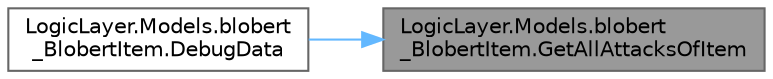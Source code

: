 digraph "LogicLayer.Models.blobert_BlobertItem.GetAllAttacksOfItem"
{
 // LATEX_PDF_SIZE
  bgcolor="transparent";
  edge [fontname=Helvetica,fontsize=10,labelfontname=Helvetica,labelfontsize=10];
  node [fontname=Helvetica,fontsize=10,shape=box,height=0.2,width=0.4];
  rankdir="RL";
  Node1 [id="Node000001",label="LogicLayer.Models.blobert\l_BlobertItem.GetAllAttacksOfItem",height=0.2,width=0.4,color="gray40", fillcolor="grey60", style="filled", fontcolor="black",tooltip="Retrieves all attacks associated with the Blobert item."];
  Node1 -> Node2 [id="edge1_Node000001_Node000002",dir="back",color="steelblue1",style="solid",tooltip=" "];
  Node2 [id="Node000002",label="LogicLayer.Models.blobert\l_BlobertItem.DebugData",height=0.2,width=0.4,color="grey40", fillcolor="white", style="filled",URL="$class_logic_layer_1_1_models_1_1blobert___blobert_item.html#a61c1f4f7f1be79d24293ccdc097a39de",tooltip="Function to return a string of debug data based on the class. Nice way to compile everything together..."];
}
